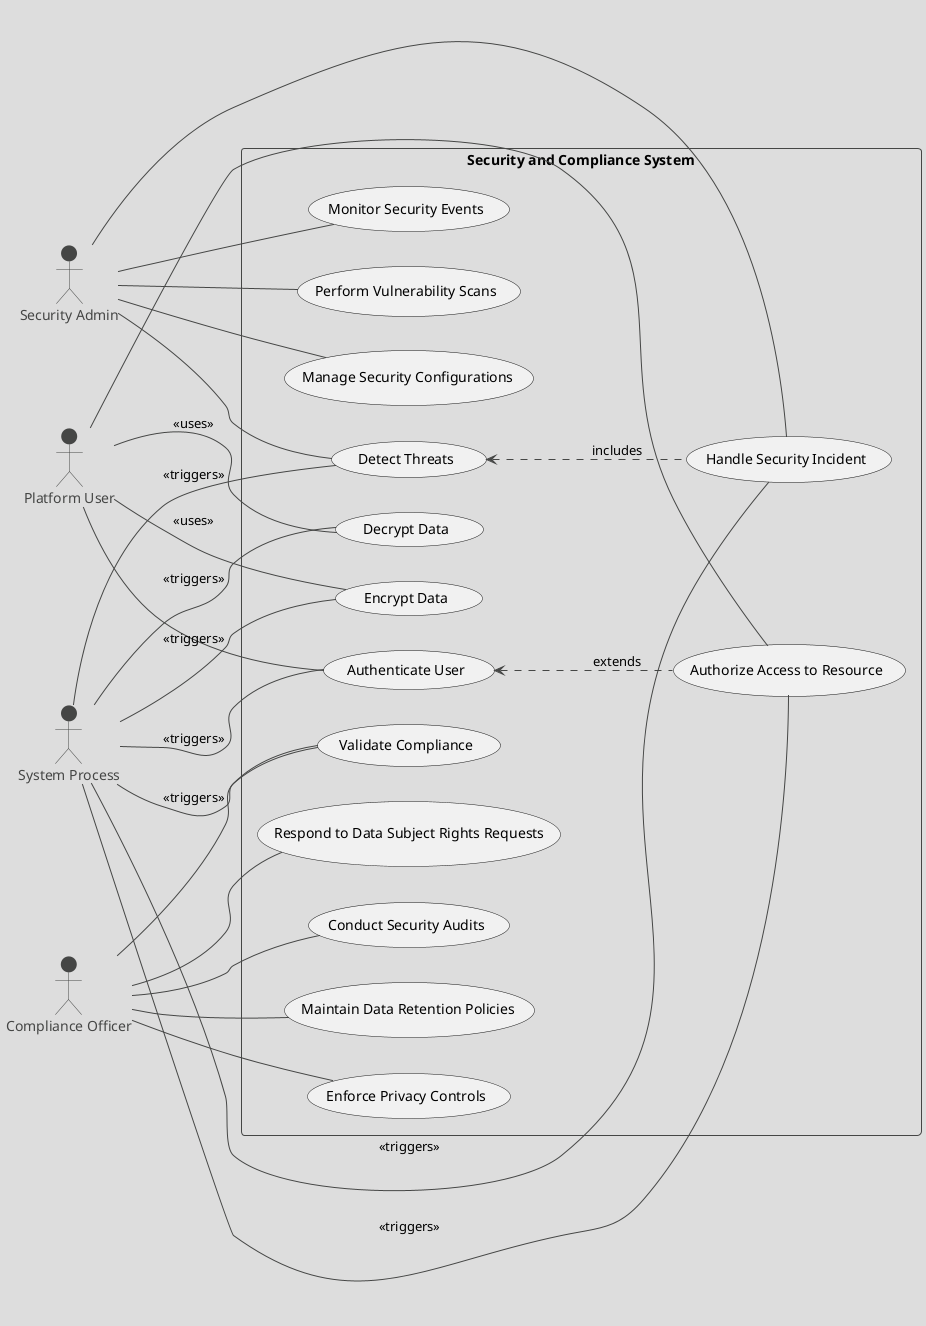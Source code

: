 @startuml
!theme toy

left to right direction

actor "Platform User" as User
actor "Security Admin" as SecAdmin
actor "Compliance Officer" as CompOfficer
actor "System Process" as System

rectangle "Security and Compliance System" {
  usecase "Authenticate User" as UC1
  usecase "Authorize Access to Resource" as UC2
  usecase "Encrypt Data" as UC3
  usecase "Decrypt Data" as UC4
  usecase "Detect Threats" as UC5
  usecase "Validate Compliance" as UC6
  usecase "Handle Security Incident" as UC7
  usecase "Manage Security Configurations" as UC8
  usecase "Monitor Security Events" as UC9
  usecase "Conduct Security Audits" as UC10
  usecase "Maintain Data Retention Policies" as UC11
  usecase "Enforce Privacy Controls" as UC12
  usecase "Perform Vulnerability Scans" as UC13
  usecase "Respond to Data Subject Rights Requests" as UC14
}

User -- UC1
User -- UC2
User -- UC3 : <<uses>>
User -- UC4 : <<uses>>

SecAdmin -- UC5
SecAdmin -- UC7
SecAdmin -- UC8
SecAdmin -- UC9
SecAdmin -- UC13

CompOfficer -- UC6
CompOfficer -- UC10
CompOfficer -- UC11
CompOfficer -- UC12
CompOfficer -- UC14

System -- UC1 : <<triggers>>
System -- UC2 : <<triggers>>
System -- UC3 : <<triggers>>
System -- UC4 : <<triggers>>
System -- UC5 : <<triggers>>
System -- UC6 : <<triggers>>
System -- UC7 : <<triggers>>

UC1 <.. UC2 : extends
UC5 <.. UC7 : includes

@enduml